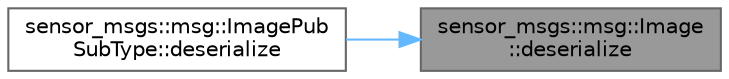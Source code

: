 digraph "sensor_msgs::msg::Image::deserialize"
{
 // INTERACTIVE_SVG=YES
 // LATEX_PDF_SIZE
  bgcolor="transparent";
  edge [fontname=Helvetica,fontsize=10,labelfontname=Helvetica,labelfontsize=10];
  node [fontname=Helvetica,fontsize=10,shape=box,height=0.2,width=0.4];
  rankdir="RL";
  Node1 [id="Node000001",label="sensor_msgs::msg::Image\l::deserialize",height=0.2,width=0.4,color="gray40", fillcolor="grey60", style="filled", fontcolor="black",tooltip="This function deserializes an object using CDR serialization."];
  Node1 -> Node2 [id="edge1_Node000001_Node000002",dir="back",color="steelblue1",style="solid",tooltip=" "];
  Node2 [id="Node000002",label="sensor_msgs::msg::ImagePub\lSubType::deserialize",height=0.2,width=0.4,color="grey40", fillcolor="white", style="filled",URL="$d2/d1e/classsensor__msgs_1_1msg_1_1ImagePubSubType.html#afd34d1ecbefab8a935a857ba185821e0",tooltip=" "];
}
